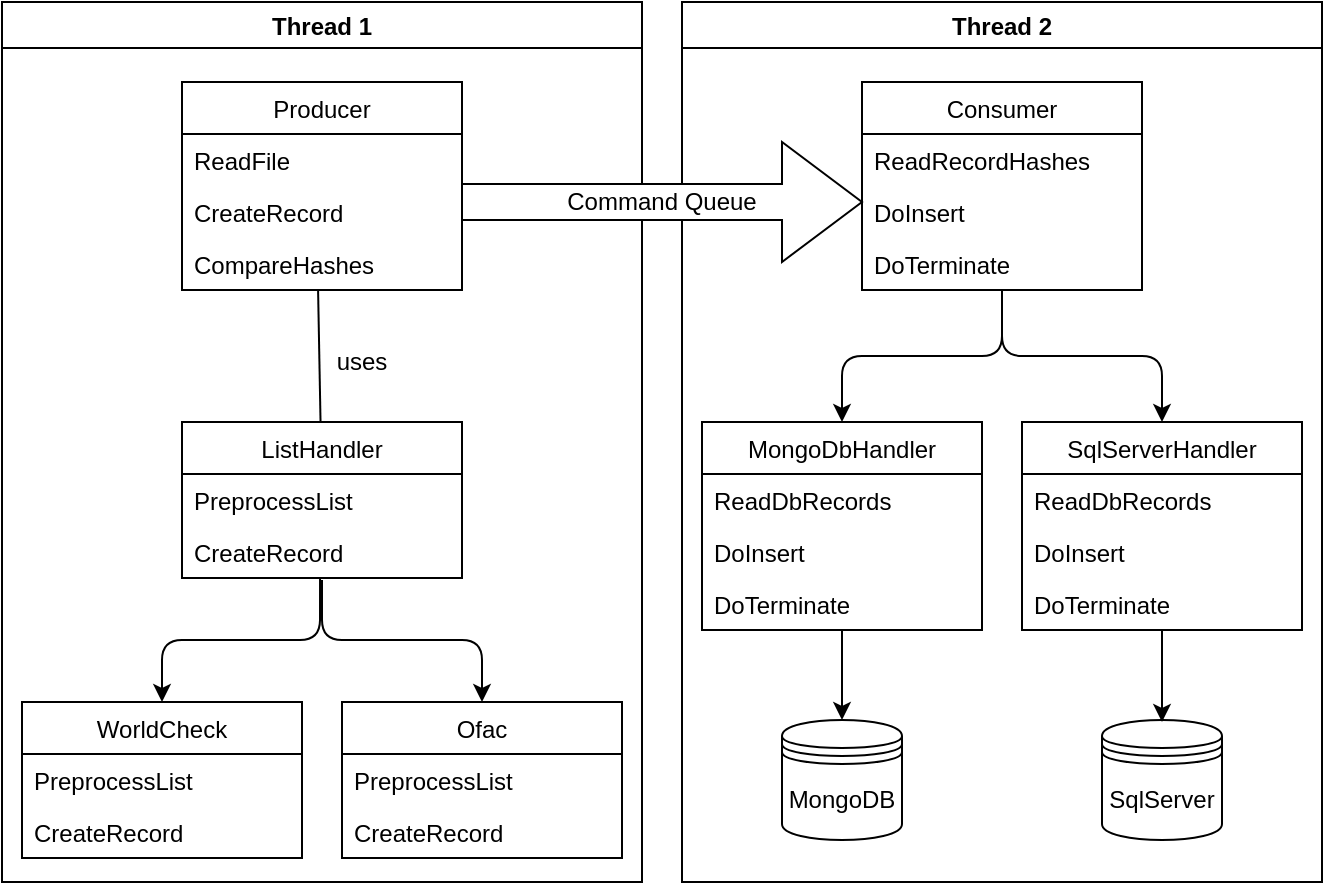 <mxfile version="14.1.8" type="github">
  <diagram id="KVnP_y0EE4OdDUwHQoc4" name="Page-1">
    <mxGraphModel dx="1846" dy="1124" grid="1" gridSize="10" guides="1" tooltips="1" connect="1" arrows="1" fold="1" page="1" pageScale="1" pageWidth="850" pageHeight="1100" math="0" shadow="0">
      <root>
        <mxCell id="0" />
        <mxCell id="1" parent="0" />
        <mxCell id="qHeQBCm4REO3UTcIzyuE-1" value="Thread 1" style="swimlane;" parent="1" vertex="1">
          <mxGeometry x="60" y="280" width="320" height="440" as="geometry" />
        </mxCell>
        <mxCell id="qHeQBCm4REO3UTcIzyuE-4" value="Producer" style="swimlane;fontStyle=0;childLayout=stackLayout;horizontal=1;startSize=26;fillColor=none;horizontalStack=0;resizeParent=1;resizeParentMax=0;resizeLast=0;collapsible=1;marginBottom=0;" parent="qHeQBCm4REO3UTcIzyuE-1" vertex="1">
          <mxGeometry x="90" y="40" width="140" height="104" as="geometry" />
        </mxCell>
        <mxCell id="qHeQBCm4REO3UTcIzyuE-5" value="ReadFile" style="text;strokeColor=none;fillColor=none;align=left;verticalAlign=top;spacingLeft=4;spacingRight=4;overflow=hidden;rotatable=0;points=[[0,0.5],[1,0.5]];portConstraint=eastwest;" parent="qHeQBCm4REO3UTcIzyuE-4" vertex="1">
          <mxGeometry y="26" width="140" height="26" as="geometry" />
        </mxCell>
        <mxCell id="qHeQBCm4REO3UTcIzyuE-6" value="CreateRecord" style="text;strokeColor=none;fillColor=none;align=left;verticalAlign=top;spacingLeft=4;spacingRight=4;overflow=hidden;rotatable=0;points=[[0,0.5],[1,0.5]];portConstraint=eastwest;" parent="qHeQBCm4REO3UTcIzyuE-4" vertex="1">
          <mxGeometry y="52" width="140" height="26" as="geometry" />
        </mxCell>
        <mxCell id="qHeQBCm4REO3UTcIzyuE-7" value="CompareHashes" style="text;strokeColor=none;fillColor=none;align=left;verticalAlign=top;spacingLeft=4;spacingRight=4;overflow=hidden;rotatable=0;points=[[0,0.5],[1,0.5]];portConstraint=eastwest;" parent="qHeQBCm4REO3UTcIzyuE-4" vertex="1">
          <mxGeometry y="78" width="140" height="26" as="geometry" />
        </mxCell>
        <mxCell id="qHeQBCm4REO3UTcIzyuE-2" value="Thread 2" style="swimlane;" parent="1" vertex="1">
          <mxGeometry x="400" y="280" width="320" height="440" as="geometry" />
        </mxCell>
        <mxCell id="qHeQBCm4REO3UTcIzyuE-8" value="Consumer" style="swimlane;fontStyle=0;childLayout=stackLayout;horizontal=1;startSize=26;fillColor=none;horizontalStack=0;resizeParent=1;resizeParentMax=0;resizeLast=0;collapsible=1;marginBottom=0;" parent="qHeQBCm4REO3UTcIzyuE-2" vertex="1">
          <mxGeometry x="90" y="40" width="140" height="104" as="geometry" />
        </mxCell>
        <mxCell id="qHeQBCm4REO3UTcIzyuE-9" value="ReadRecordHashes" style="text;strokeColor=none;fillColor=none;align=left;verticalAlign=top;spacingLeft=4;spacingRight=4;overflow=hidden;rotatable=0;points=[[0,0.5],[1,0.5]];portConstraint=eastwest;" parent="qHeQBCm4REO3UTcIzyuE-8" vertex="1">
          <mxGeometry y="26" width="140" height="26" as="geometry" />
        </mxCell>
        <mxCell id="qHeQBCm4REO3UTcIzyuE-10" value="DoInsert" style="text;strokeColor=none;fillColor=none;align=left;verticalAlign=top;spacingLeft=4;spacingRight=4;overflow=hidden;rotatable=0;points=[[0,0.5],[1,0.5]];portConstraint=eastwest;" parent="qHeQBCm4REO3UTcIzyuE-8" vertex="1">
          <mxGeometry y="52" width="140" height="26" as="geometry" />
        </mxCell>
        <mxCell id="qHeQBCm4REO3UTcIzyuE-11" value="DoTerminate" style="text;strokeColor=none;fillColor=none;align=left;verticalAlign=top;spacingLeft=4;spacingRight=4;overflow=hidden;rotatable=0;points=[[0,0.5],[1,0.5]];portConstraint=eastwest;" parent="qHeQBCm4REO3UTcIzyuE-8" vertex="1">
          <mxGeometry y="78" width="140" height="26" as="geometry" />
        </mxCell>
        <mxCell id="ghpBY_aIB90tJE2dpifV-1" value="MongoDB" style="shape=datastore;whiteSpace=wrap;html=1;" vertex="1" parent="qHeQBCm4REO3UTcIzyuE-2">
          <mxGeometry x="50" y="359" width="60" height="60" as="geometry" />
        </mxCell>
        <mxCell id="ghpBY_aIB90tJE2dpifV-5" value="SqlServer" style="shape=datastore;whiteSpace=wrap;html=1;" vertex="1" parent="qHeQBCm4REO3UTcIzyuE-2">
          <mxGeometry x="210" y="359" width="60" height="60" as="geometry" />
        </mxCell>
        <mxCell id="qHeQBCm4REO3UTcIzyuE-14" value="Command Queue" style="shape=singleArrow;whiteSpace=wrap;html=1;" parent="1" vertex="1">
          <mxGeometry x="290" y="350" width="200" height="60" as="geometry" />
        </mxCell>
        <mxCell id="qHeQBCm4REO3UTcIzyuE-15" value="ListHandler" style="swimlane;fontStyle=0;childLayout=stackLayout;horizontal=1;startSize=26;fillColor=none;horizontalStack=0;resizeParent=1;resizeParentMax=0;resizeLast=0;collapsible=1;marginBottom=0;" parent="1" vertex="1">
          <mxGeometry x="150" y="490" width="140" height="78" as="geometry" />
        </mxCell>
        <mxCell id="qHeQBCm4REO3UTcIzyuE-16" value="PreprocessList" style="text;strokeColor=none;fillColor=none;align=left;verticalAlign=top;spacingLeft=4;spacingRight=4;overflow=hidden;rotatable=0;points=[[0,0.5],[1,0.5]];portConstraint=eastwest;" parent="qHeQBCm4REO3UTcIzyuE-15" vertex="1">
          <mxGeometry y="26" width="140" height="26" as="geometry" />
        </mxCell>
        <mxCell id="qHeQBCm4REO3UTcIzyuE-17" value="CreateRecord" style="text;strokeColor=none;fillColor=none;align=left;verticalAlign=top;spacingLeft=4;spacingRight=4;overflow=hidden;rotatable=0;points=[[0,0.5],[1,0.5]];portConstraint=eastwest;" parent="qHeQBCm4REO3UTcIzyuE-15" vertex="1">
          <mxGeometry y="52" width="140" height="26" as="geometry" />
        </mxCell>
        <mxCell id="qHeQBCm4REO3UTcIzyuE-21" value="" style="endArrow=none;html=1;entryX=0.486;entryY=1;entryDx=0;entryDy=0;entryPerimeter=0;fontStyle=0" parent="1" source="qHeQBCm4REO3UTcIzyuE-15" target="qHeQBCm4REO3UTcIzyuE-7" edge="1">
          <mxGeometry width="50" height="50" relative="1" as="geometry">
            <mxPoint x="400" y="590" as="sourcePoint" />
            <mxPoint x="450" y="540" as="targetPoint" />
            <Array as="points" />
          </mxGeometry>
        </mxCell>
        <mxCell id="qHeQBCm4REO3UTcIzyuE-22" value="WorldCheck" style="swimlane;fontStyle=0;childLayout=stackLayout;horizontal=1;startSize=26;fillColor=none;horizontalStack=0;resizeParent=1;resizeParentMax=0;resizeLast=0;collapsible=1;marginBottom=0;" parent="1" vertex="1">
          <mxGeometry x="70" y="630" width="140" height="78" as="geometry" />
        </mxCell>
        <mxCell id="qHeQBCm4REO3UTcIzyuE-23" value="PreprocessList" style="text;strokeColor=none;fillColor=none;align=left;verticalAlign=top;spacingLeft=4;spacingRight=4;overflow=hidden;rotatable=0;points=[[0,0.5],[1,0.5]];portConstraint=eastwest;" parent="qHeQBCm4REO3UTcIzyuE-22" vertex="1">
          <mxGeometry y="26" width="140" height="26" as="geometry" />
        </mxCell>
        <mxCell id="qHeQBCm4REO3UTcIzyuE-24" value="CreateRecord" style="text;strokeColor=none;fillColor=none;align=left;verticalAlign=top;spacingLeft=4;spacingRight=4;overflow=hidden;rotatable=0;points=[[0,0.5],[1,0.5]];portConstraint=eastwest;" parent="qHeQBCm4REO3UTcIzyuE-22" vertex="1">
          <mxGeometry y="52" width="140" height="26" as="geometry" />
        </mxCell>
        <mxCell id="qHeQBCm4REO3UTcIzyuE-25" value="Ofac" style="swimlane;fontStyle=0;childLayout=stackLayout;horizontal=1;startSize=26;fillColor=none;horizontalStack=0;resizeParent=1;resizeParentMax=0;resizeLast=0;collapsible=1;marginBottom=0;" parent="1" vertex="1">
          <mxGeometry x="230" y="630" width="140" height="78" as="geometry" />
        </mxCell>
        <mxCell id="qHeQBCm4REO3UTcIzyuE-26" value="PreprocessList" style="text;strokeColor=none;fillColor=none;align=left;verticalAlign=top;spacingLeft=4;spacingRight=4;overflow=hidden;rotatable=0;points=[[0,0.5],[1,0.5]];portConstraint=eastwest;" parent="qHeQBCm4REO3UTcIzyuE-25" vertex="1">
          <mxGeometry y="26" width="140" height="26" as="geometry" />
        </mxCell>
        <mxCell id="qHeQBCm4REO3UTcIzyuE-27" value="CreateRecord" style="text;strokeColor=none;fillColor=none;align=left;verticalAlign=top;spacingLeft=4;spacingRight=4;overflow=hidden;rotatable=0;points=[[0,0.5],[1,0.5]];portConstraint=eastwest;" parent="qHeQBCm4REO3UTcIzyuE-25" vertex="1">
          <mxGeometry y="52" width="140" height="26" as="geometry" />
        </mxCell>
        <mxCell id="qHeQBCm4REO3UTcIzyuE-28" value="" style="endArrow=classic;html=1;exitX=0.5;exitY=1.038;exitDx=0;exitDy=0;exitPerimeter=0;entryX=0.5;entryY=0;entryDx=0;entryDy=0;elbow=vertical;edgeStyle=orthogonalEdgeStyle;" parent="1" source="qHeQBCm4REO3UTcIzyuE-17" target="qHeQBCm4REO3UTcIzyuE-25" edge="1">
          <mxGeometry width="50" height="50" relative="1" as="geometry">
            <mxPoint x="400" y="590" as="sourcePoint" />
            <mxPoint x="450" y="540" as="targetPoint" />
          </mxGeometry>
        </mxCell>
        <mxCell id="qHeQBCm4REO3UTcIzyuE-29" value="" style="endArrow=classic;html=1;elbow=vertical;edgeStyle=orthogonalEdgeStyle;exitX=0.493;exitY=1;exitDx=0;exitDy=0;exitPerimeter=0;" parent="1" source="qHeQBCm4REO3UTcIzyuE-17" target="qHeQBCm4REO3UTcIzyuE-22" edge="1">
          <mxGeometry width="50" height="50" relative="1" as="geometry">
            <mxPoint x="220" y="610" as="sourcePoint" />
            <mxPoint x="300" y="630" as="targetPoint" />
          </mxGeometry>
        </mxCell>
        <mxCell id="qHeQBCm4REO3UTcIzyuE-30" value="MongoDbHandler" style="swimlane;fontStyle=0;childLayout=stackLayout;horizontal=1;startSize=26;fillColor=none;horizontalStack=0;resizeParent=1;resizeParentMax=0;resizeLast=0;collapsible=1;marginBottom=0;" parent="1" vertex="1">
          <mxGeometry x="410" y="490" width="140" height="104" as="geometry" />
        </mxCell>
        <mxCell id="qHeQBCm4REO3UTcIzyuE-31" value="ReadDbRecords" style="text;strokeColor=none;fillColor=none;align=left;verticalAlign=top;spacingLeft=4;spacingRight=4;overflow=hidden;rotatable=0;points=[[0,0.5],[1,0.5]];portConstraint=eastwest;" parent="qHeQBCm4REO3UTcIzyuE-30" vertex="1">
          <mxGeometry y="26" width="140" height="26" as="geometry" />
        </mxCell>
        <mxCell id="qHeQBCm4REO3UTcIzyuE-32" value="DoInsert" style="text;strokeColor=none;fillColor=none;align=left;verticalAlign=top;spacingLeft=4;spacingRight=4;overflow=hidden;rotatable=0;points=[[0,0.5],[1,0.5]];portConstraint=eastwest;" parent="qHeQBCm4REO3UTcIzyuE-30" vertex="1">
          <mxGeometry y="52" width="140" height="26" as="geometry" />
        </mxCell>
        <mxCell id="qHeQBCm4REO3UTcIzyuE-34" value="DoTerminate" style="text;strokeColor=none;fillColor=none;align=left;verticalAlign=top;spacingLeft=4;spacingRight=4;overflow=hidden;rotatable=0;points=[[0,0.5],[1,0.5]];portConstraint=eastwest;" parent="qHeQBCm4REO3UTcIzyuE-30" vertex="1">
          <mxGeometry y="78" width="140" height="26" as="geometry" />
        </mxCell>
        <mxCell id="qHeQBCm4REO3UTcIzyuE-33" value="uses" style="text;html=1;strokeColor=none;fillColor=none;align=center;verticalAlign=middle;whiteSpace=wrap;rounded=0;" parent="1" vertex="1">
          <mxGeometry x="220" y="450" width="40" height="20" as="geometry" />
        </mxCell>
        <mxCell id="qHeQBCm4REO3UTcIzyuE-35" value="SqlServerHandler" style="swimlane;fontStyle=0;childLayout=stackLayout;horizontal=1;startSize=26;fillColor=none;horizontalStack=0;resizeParent=1;resizeParentMax=0;resizeLast=0;collapsible=1;marginBottom=0;" parent="1" vertex="1">
          <mxGeometry x="570" y="490" width="140" height="104" as="geometry" />
        </mxCell>
        <mxCell id="qHeQBCm4REO3UTcIzyuE-36" value="ReadDbRecords" style="text;strokeColor=none;fillColor=none;align=left;verticalAlign=top;spacingLeft=4;spacingRight=4;overflow=hidden;rotatable=0;points=[[0,0.5],[1,0.5]];portConstraint=eastwest;" parent="qHeQBCm4REO3UTcIzyuE-35" vertex="1">
          <mxGeometry y="26" width="140" height="26" as="geometry" />
        </mxCell>
        <mxCell id="qHeQBCm4REO3UTcIzyuE-37" value="DoInsert" style="text;strokeColor=none;fillColor=none;align=left;verticalAlign=top;spacingLeft=4;spacingRight=4;overflow=hidden;rotatable=0;points=[[0,0.5],[1,0.5]];portConstraint=eastwest;" parent="qHeQBCm4REO3UTcIzyuE-35" vertex="1">
          <mxGeometry y="52" width="140" height="26" as="geometry" />
        </mxCell>
        <mxCell id="qHeQBCm4REO3UTcIzyuE-38" value="DoTerminate" style="text;strokeColor=none;fillColor=none;align=left;verticalAlign=top;spacingLeft=4;spacingRight=4;overflow=hidden;rotatable=0;points=[[0,0.5],[1,0.5]];portConstraint=eastwest;" parent="qHeQBCm4REO3UTcIzyuE-35" vertex="1">
          <mxGeometry y="78" width="140" height="26" as="geometry" />
        </mxCell>
        <mxCell id="qHeQBCm4REO3UTcIzyuE-39" value="" style="endArrow=classic;html=1;entryX=0.5;entryY=0;entryDx=0;entryDy=0;edgeStyle=elbowEdgeStyle;elbow=vertical;" parent="1" source="qHeQBCm4REO3UTcIzyuE-11" target="qHeQBCm4REO3UTcIzyuE-30" edge="1">
          <mxGeometry width="50" height="50" relative="1" as="geometry">
            <mxPoint x="400" y="590" as="sourcePoint" />
            <mxPoint x="450" y="540" as="targetPoint" />
          </mxGeometry>
        </mxCell>
        <mxCell id="qHeQBCm4REO3UTcIzyuE-40" value="" style="endArrow=classic;html=1;edgeStyle=elbowEdgeStyle;elbow=vertical;" parent="1" source="qHeQBCm4REO3UTcIzyuE-11" target="qHeQBCm4REO3UTcIzyuE-35" edge="1">
          <mxGeometry width="50" height="50" relative="1" as="geometry">
            <mxPoint x="557.06" y="426.002" as="sourcePoint" />
            <mxPoint x="470" y="604" as="targetPoint" />
          </mxGeometry>
        </mxCell>
        <mxCell id="ghpBY_aIB90tJE2dpifV-3" value="" style="endArrow=classic;html=1;entryX=0.5;entryY=0;entryDx=0;entryDy=0;" edge="1" parent="1" source="qHeQBCm4REO3UTcIzyuE-34" target="ghpBY_aIB90tJE2dpifV-1">
          <mxGeometry width="50" height="50" relative="1" as="geometry">
            <mxPoint x="400" y="590" as="sourcePoint" />
            <mxPoint x="450" y="540" as="targetPoint" />
          </mxGeometry>
        </mxCell>
        <mxCell id="ghpBY_aIB90tJE2dpifV-4" value="" style="endArrow=classic;html=1;" edge="1" parent="1" source="qHeQBCm4REO3UTcIzyuE-38">
          <mxGeometry width="50" height="50" relative="1" as="geometry">
            <mxPoint x="400" y="590" as="sourcePoint" />
            <mxPoint x="640" y="640" as="targetPoint" />
          </mxGeometry>
        </mxCell>
      </root>
    </mxGraphModel>
  </diagram>
</mxfile>
